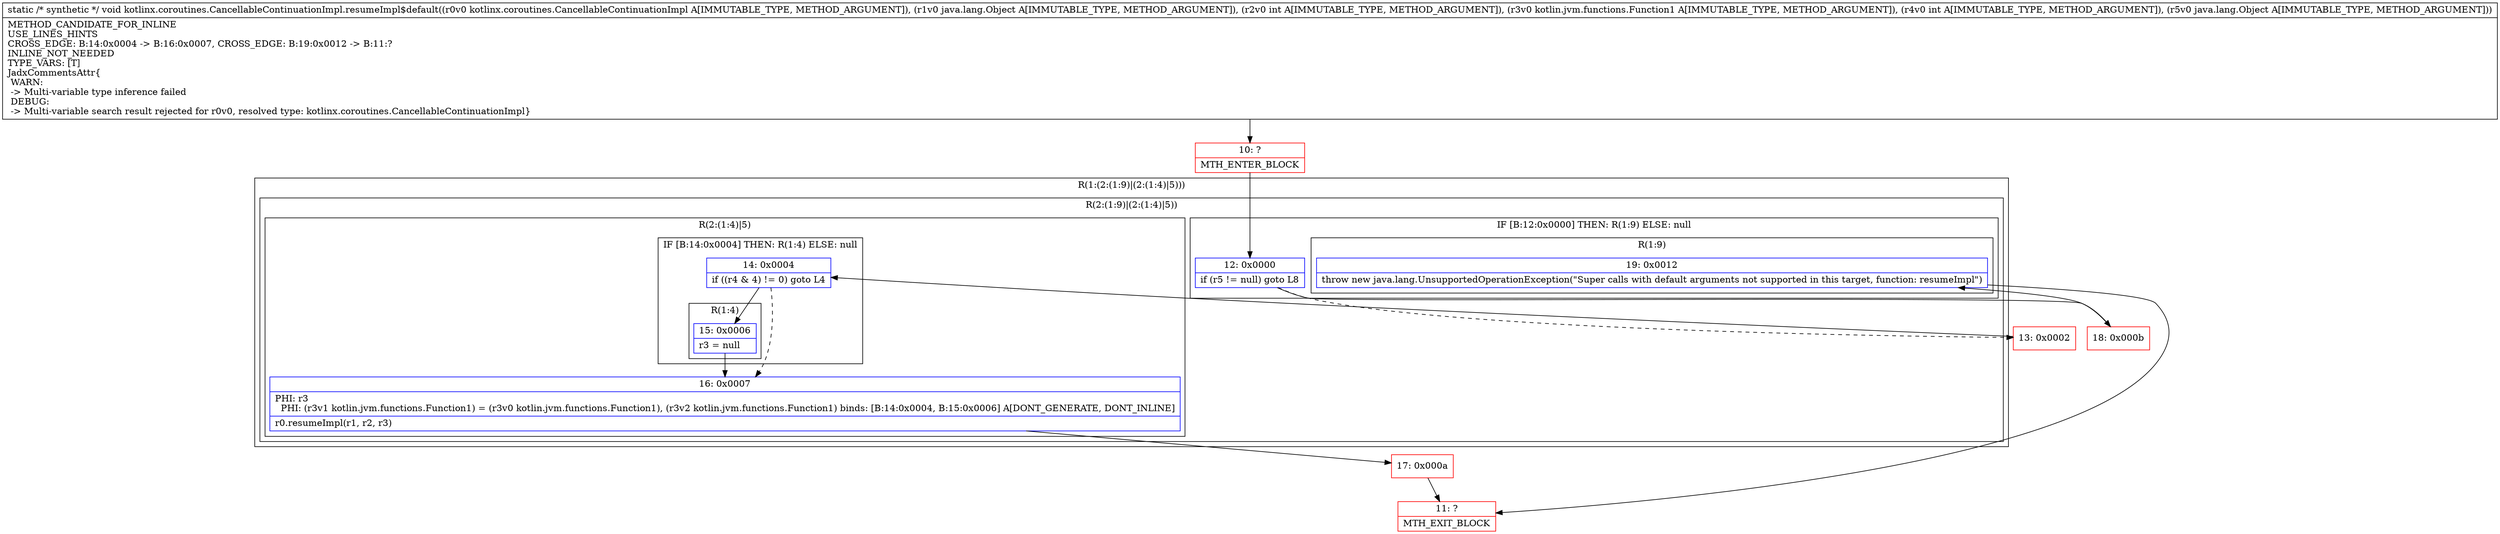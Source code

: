 digraph "CFG forkotlinx.coroutines.CancellableContinuationImpl.resumeImpl$default(Lkotlinx\/coroutines\/CancellableContinuationImpl;Ljava\/lang\/Object;ILkotlin\/jvm\/functions\/Function1;ILjava\/lang\/Object;)V" {
subgraph cluster_Region_1483560267 {
label = "R(1:(2:(1:9)|(2:(1:4)|5)))";
node [shape=record,color=blue];
subgraph cluster_Region_897665236 {
label = "R(2:(1:9)|(2:(1:4)|5))";
node [shape=record,color=blue];
subgraph cluster_IfRegion_1532026523 {
label = "IF [B:12:0x0000] THEN: R(1:9) ELSE: null";
node [shape=record,color=blue];
Node_12 [shape=record,label="{12\:\ 0x0000|if (r5 != null) goto L8\l}"];
subgraph cluster_Region_1061776787 {
label = "R(1:9)";
node [shape=record,color=blue];
Node_19 [shape=record,label="{19\:\ 0x0012|throw new java.lang.UnsupportedOperationException(\"Super calls with default arguments not supported in this target, function: resumeImpl\")\l}"];
}
}
subgraph cluster_Region_222081084 {
label = "R(2:(1:4)|5)";
node [shape=record,color=blue];
subgraph cluster_IfRegion_851746471 {
label = "IF [B:14:0x0004] THEN: R(1:4) ELSE: null";
node [shape=record,color=blue];
Node_14 [shape=record,label="{14\:\ 0x0004|if ((r4 & 4) != 0) goto L4\l}"];
subgraph cluster_Region_1874672226 {
label = "R(1:4)";
node [shape=record,color=blue];
Node_15 [shape=record,label="{15\:\ 0x0006|r3 = null\l}"];
}
}
Node_16 [shape=record,label="{16\:\ 0x0007|PHI: r3 \l  PHI: (r3v1 kotlin.jvm.functions.Function1) = (r3v0 kotlin.jvm.functions.Function1), (r3v2 kotlin.jvm.functions.Function1) binds: [B:14:0x0004, B:15:0x0006] A[DONT_GENERATE, DONT_INLINE]\l|r0.resumeImpl(r1, r2, r3)\l}"];
}
}
}
Node_10 [shape=record,color=red,label="{10\:\ ?|MTH_ENTER_BLOCK\l}"];
Node_13 [shape=record,color=red,label="{13\:\ 0x0002}"];
Node_17 [shape=record,color=red,label="{17\:\ 0x000a}"];
Node_11 [shape=record,color=red,label="{11\:\ ?|MTH_EXIT_BLOCK\l}"];
Node_18 [shape=record,color=red,label="{18\:\ 0x000b}"];
MethodNode[shape=record,label="{static \/* synthetic *\/ void kotlinx.coroutines.CancellableContinuationImpl.resumeImpl$default((r0v0 kotlinx.coroutines.CancellableContinuationImpl A[IMMUTABLE_TYPE, METHOD_ARGUMENT]), (r1v0 java.lang.Object A[IMMUTABLE_TYPE, METHOD_ARGUMENT]), (r2v0 int A[IMMUTABLE_TYPE, METHOD_ARGUMENT]), (r3v0 kotlin.jvm.functions.Function1 A[IMMUTABLE_TYPE, METHOD_ARGUMENT]), (r4v0 int A[IMMUTABLE_TYPE, METHOD_ARGUMENT]), (r5v0 java.lang.Object A[IMMUTABLE_TYPE, METHOD_ARGUMENT]))  | METHOD_CANDIDATE_FOR_INLINE\lUSE_LINES_HINTS\lCROSS_EDGE: B:14:0x0004 \-\> B:16:0x0007, CROSS_EDGE: B:19:0x0012 \-\> B:11:?\lINLINE_NOT_NEEDED\lTYPE_VARS: [T]\lJadxCommentsAttr\{\l WARN: \l \-\> Multi\-variable type inference failed\l DEBUG: \l \-\> Multi\-variable search result rejected for r0v0, resolved type: kotlinx.coroutines.CancellableContinuationImpl\}\l}"];
MethodNode -> Node_10;Node_12 -> Node_13[style=dashed];
Node_12 -> Node_18;
Node_19 -> Node_11;
Node_14 -> Node_15;
Node_14 -> Node_16[style=dashed];
Node_15 -> Node_16;
Node_16 -> Node_17;
Node_10 -> Node_12;
Node_13 -> Node_14;
Node_17 -> Node_11;
Node_18 -> Node_19;
}

